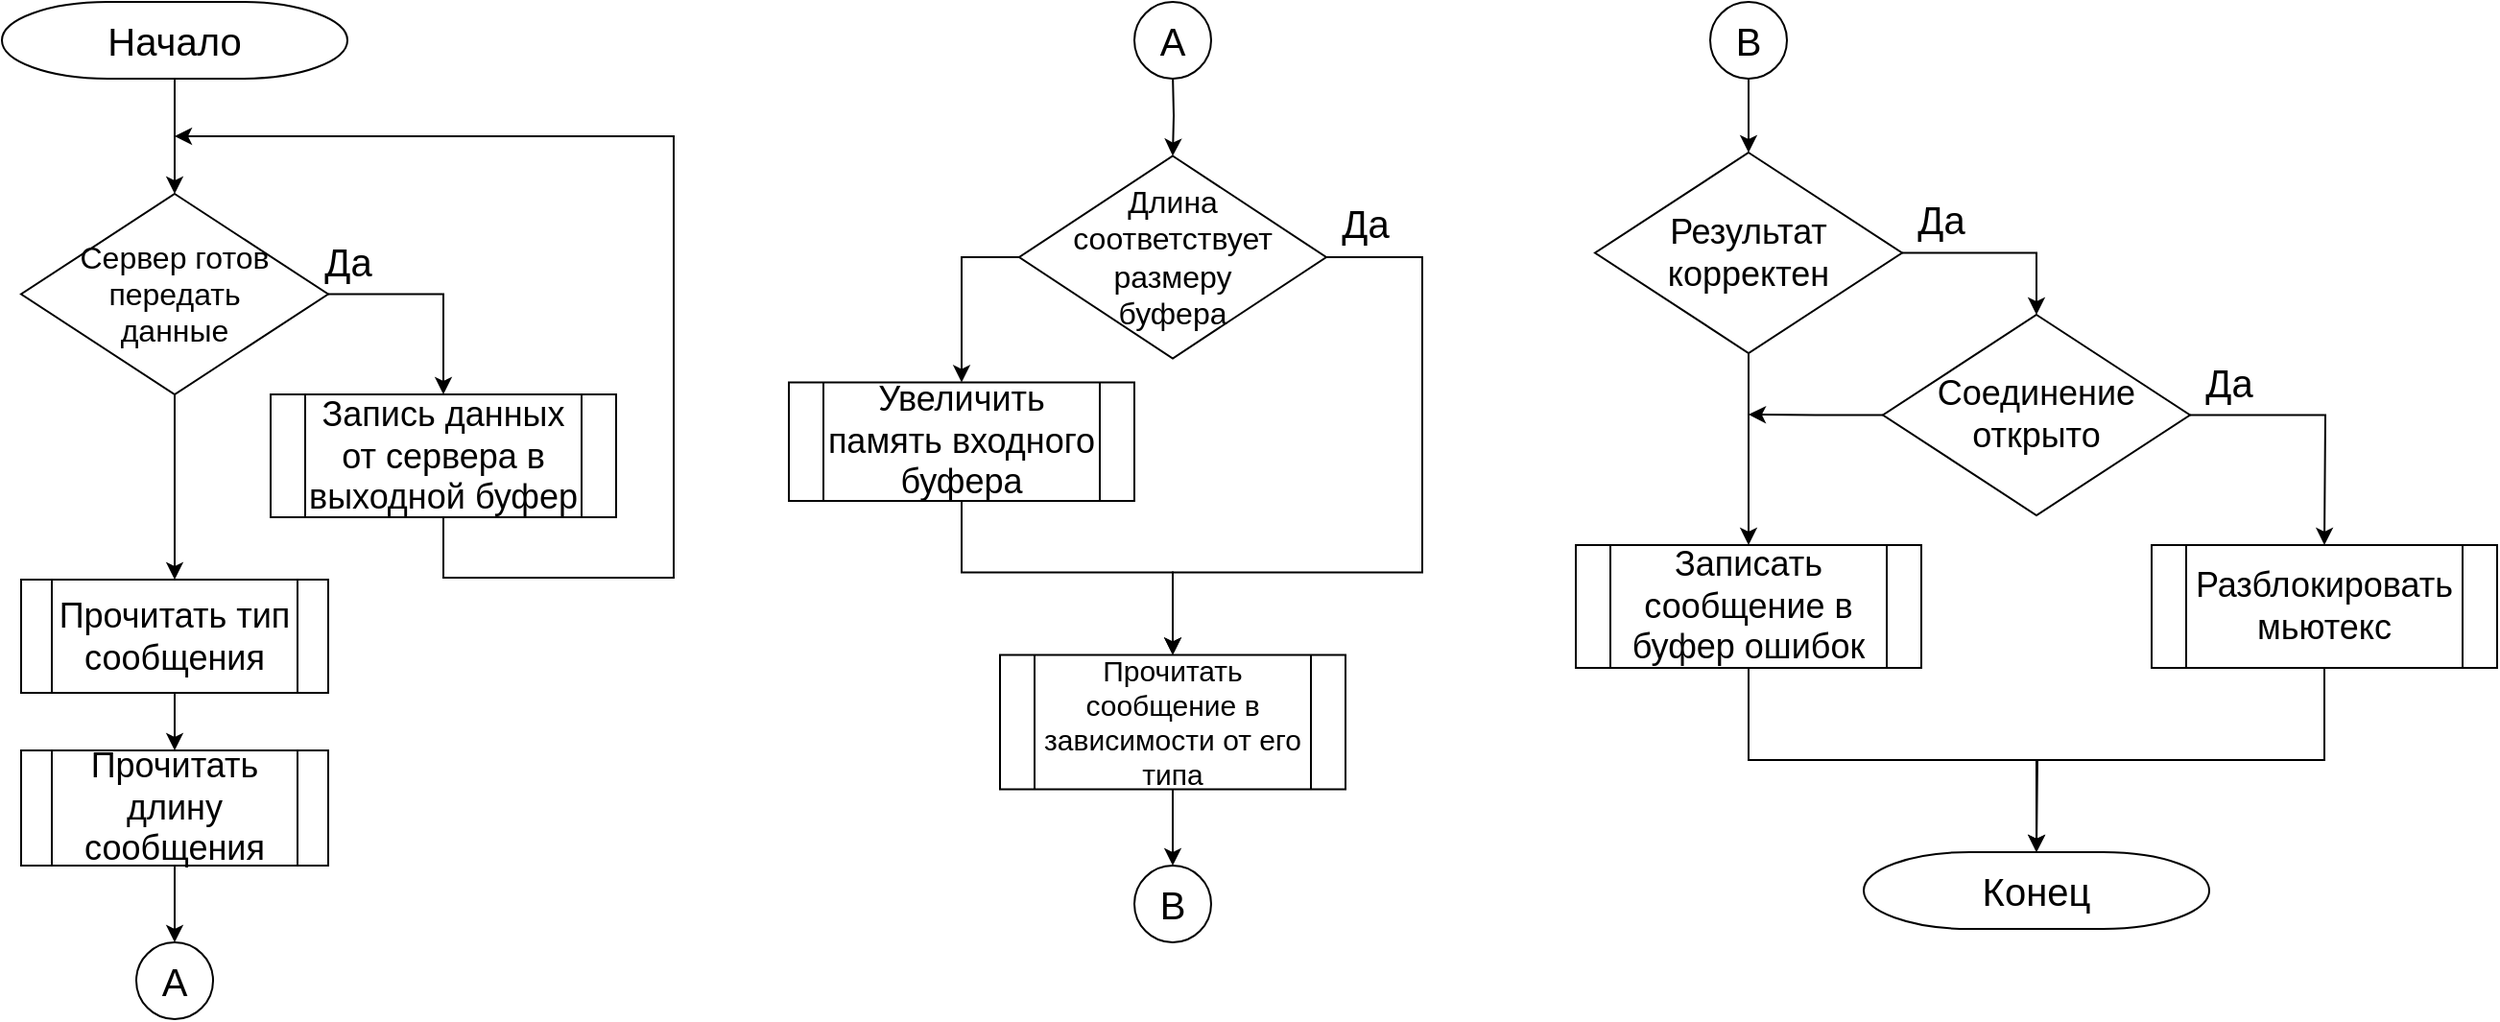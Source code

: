 <mxfile version="13.9.9" type="device"><diagram id="YdJDvu8Zl_mrLL-tRZMI" name="Страница 1"><mxGraphModel dx="1463" dy="834" grid="1" gridSize="10" guides="1" tooltips="1" connect="1" arrows="1" fold="1" page="1" pageScale="1" pageWidth="827" pageHeight="1169" math="0" shadow="0"><root><mxCell id="0"/><mxCell id="1" parent="0"/><mxCell id="nKrh8u9pOe03ysBT84of-5" style="edgeStyle=orthogonalEdgeStyle;rounded=0;orthogonalLoop=1;jettySize=auto;html=1;exitX=0.5;exitY=1;exitDx=0;exitDy=0;exitPerimeter=0;entryX=0.5;entryY=0;entryDx=0;entryDy=0;entryPerimeter=0;" parent="1" source="nKrh8u9pOe03ysBT84of-1" target="nKrh8u9pOe03ysBT84of-2" edge="1"><mxGeometry relative="1" as="geometry"/></mxCell><mxCell id="nKrh8u9pOe03ysBT84of-1" value="&lt;font style=&quot;font-size: 20px&quot;&gt;Начало&lt;/font&gt;" style="strokeWidth=1;html=1;shape=mxgraph.flowchart.terminator;whiteSpace=wrap;" parent="1" vertex="1"><mxGeometry x="80" y="40" width="180" height="40" as="geometry"/></mxCell><mxCell id="Zv5r4OGOe5c8gHVO4f_b-1" style="edgeStyle=orthogonalEdgeStyle;rounded=0;orthogonalLoop=1;jettySize=auto;html=1;exitX=1;exitY=0.5;exitDx=0;exitDy=0;exitPerimeter=0;entryX=0.5;entryY=0;entryDx=0;entryDy=0;" parent="1" source="nKrh8u9pOe03ysBT84of-2" target="Zv5r4OGOe5c8gHVO4f_b-3" edge="1"><mxGeometry relative="1" as="geometry"><mxPoint x="310" y="250" as="targetPoint"/></mxGeometry></mxCell><mxCell id="Zv5r4OGOe5c8gHVO4f_b-25" style="edgeStyle=orthogonalEdgeStyle;rounded=0;orthogonalLoop=1;jettySize=auto;html=1;exitX=0.5;exitY=1;exitDx=0;exitDy=0;exitPerimeter=0;entryX=0.5;entryY=0;entryDx=0;entryDy=0;" parent="1" source="nKrh8u9pOe03ysBT84of-2" target="sq4a9OgO_CejegQQmKbH-1" edge="1"><mxGeometry relative="1" as="geometry"><mxPoint x="170.0" y="354" as="targetPoint"/></mxGeometry></mxCell><mxCell id="nKrh8u9pOe03ysBT84of-2" value="&lt;font style=&quot;font-size: 16px&quot;&gt;Сервер готов передать &lt;br&gt;данные&lt;/font&gt;" style="strokeWidth=1;html=1;shape=mxgraph.flowchart.decision;whiteSpace=wrap;" parent="1" vertex="1"><mxGeometry x="90" y="140" width="160" height="104.5" as="geometry"/></mxCell><mxCell id="Zv5r4OGOe5c8gHVO4f_b-2" value="&lt;font style=&quot;font-size: 20px&quot;&gt;Да&lt;/font&gt;" style="text;html=1;align=center;verticalAlign=middle;resizable=0;points=[];autosize=1;" parent="1" vertex="1"><mxGeometry x="240" y="164.5" width="40" height="20" as="geometry"/></mxCell><mxCell id="Zv5r4OGOe5c8gHVO4f_b-4" style="edgeStyle=orthogonalEdgeStyle;rounded=0;orthogonalLoop=1;jettySize=auto;html=1;exitX=0.5;exitY=1;exitDx=0;exitDy=0;" parent="1" source="Zv5r4OGOe5c8gHVO4f_b-3" edge="1"><mxGeometry relative="1" as="geometry"><Array as="points"><mxPoint x="310" y="340"/><mxPoint x="430" y="340"/><mxPoint x="430" y="110"/></Array><mxPoint x="170" y="110" as="targetPoint"/></mxGeometry></mxCell><mxCell id="Zv5r4OGOe5c8gHVO4f_b-3" value="&lt;font style=&quot;font-size: 18px&quot;&gt;Запись данных от сервера в выходной буфер&lt;/font&gt;" style="shape=process;whiteSpace=wrap;html=1;backgroundOutline=1;" parent="1" vertex="1"><mxGeometry x="220" y="244.5" width="180" height="64" as="geometry"/></mxCell><mxCell id="Zv5r4OGOe5c8gHVO4f_b-15" style="edgeStyle=orthogonalEdgeStyle;rounded=0;orthogonalLoop=1;jettySize=auto;html=1;exitX=1;exitY=0.5;exitDx=0;exitDy=0;exitPerimeter=0;entryX=0.5;entryY=0;entryDx=0;entryDy=0;entryPerimeter=0;" parent="1" source="Zv5r4OGOe5c8gHVO4f_b-11" target="Zv5r4OGOe5c8gHVO4f_b-12" edge="1"><mxGeometry relative="1" as="geometry"/></mxCell><mxCell id="_-ohECwQoCm5-T3vL8Yx-2" style="edgeStyle=orthogonalEdgeStyle;rounded=0;orthogonalLoop=1;jettySize=auto;html=1;exitX=0.5;exitY=1;exitDx=0;exitDy=0;exitPerimeter=0;entryX=0.5;entryY=0;entryDx=0;entryDy=0;" parent="1" source="Zv5r4OGOe5c8gHVO4f_b-11" target="_-ohECwQoCm5-T3vL8Yx-1" edge="1"><mxGeometry relative="1" as="geometry"/></mxCell><mxCell id="Zv5r4OGOe5c8gHVO4f_b-11" value="&lt;span style=&quot;font-size: 18px&quot;&gt;Результат корректен&lt;/span&gt;" style="strokeWidth=1;html=1;shape=mxgraph.flowchart.decision;whiteSpace=wrap;" parent="1" vertex="1"><mxGeometry x="910" y="118.5" width="160" height="104.5" as="geometry"/></mxCell><mxCell id="Zv5r4OGOe5c8gHVO4f_b-17" style="edgeStyle=orthogonalEdgeStyle;rounded=0;orthogonalLoop=1;jettySize=auto;html=1;exitX=1;exitY=0.5;exitDx=0;exitDy=0;exitPerimeter=0;entryX=0.5;entryY=0;entryDx=0;entryDy=0;" parent="1" source="Zv5r4OGOe5c8gHVO4f_b-12" edge="1"><mxGeometry relative="1" as="geometry"><mxPoint x="1290" y="323" as="targetPoint"/></mxGeometry></mxCell><mxCell id="_-ohECwQoCm5-T3vL8Yx-4" style="edgeStyle=orthogonalEdgeStyle;rounded=0;orthogonalLoop=1;jettySize=auto;html=1;exitX=0;exitY=0.5;exitDx=0;exitDy=0;exitPerimeter=0;" parent="1" source="Zv5r4OGOe5c8gHVO4f_b-12" edge="1"><mxGeometry relative="1" as="geometry"><mxPoint x="990" y="255" as="targetPoint"/><Array as="points"><mxPoint x="1025" y="255"/></Array></mxGeometry></mxCell><mxCell id="Zv5r4OGOe5c8gHVO4f_b-12" value="&lt;span style=&quot;font-size: 18px&quot;&gt;Соединение открыто&lt;/span&gt;" style="strokeWidth=1;html=1;shape=mxgraph.flowchart.decision;whiteSpace=wrap;" parent="1" vertex="1"><mxGeometry x="1060" y="203" width="160" height="104.5" as="geometry"/></mxCell><mxCell id="Zv5r4OGOe5c8gHVO4f_b-20" style="edgeStyle=orthogonalEdgeStyle;rounded=0;orthogonalLoop=1;jettySize=auto;html=1;exitX=0.5;exitY=1;exitDx=0;exitDy=0;entryX=0.5;entryY=0;entryDx=0;entryDy=0;entryPerimeter=0;" parent="1" edge="1"><mxGeometry relative="1" as="geometry"><Array as="points"><mxPoint x="1290" y="435"/><mxPoint x="1140" y="435"/></Array><mxPoint x="1290" y="377.25" as="sourcePoint"/><mxPoint x="1140" y="483" as="targetPoint"/></mxGeometry></mxCell><mxCell id="Zv5r4OGOe5c8gHVO4f_b-16" value="&lt;font style=&quot;font-size: 20px&quot;&gt;Да&lt;/font&gt;" style="text;html=1;align=center;verticalAlign=middle;resizable=0;points=[];autosize=1;" parent="1" vertex="1"><mxGeometry x="1070" y="143" width="40" height="20" as="geometry"/></mxCell><mxCell id="Zv5r4OGOe5c8gHVO4f_b-18" value="&lt;font style=&quot;font-size: 20px&quot;&gt;Да&lt;/font&gt;" style="text;html=1;align=center;verticalAlign=middle;resizable=0;points=[];autosize=1;" parent="1" vertex="1"><mxGeometry x="1220" y="227.5" width="40" height="20" as="geometry"/></mxCell><mxCell id="_-ohECwQoCm5-T3vL8Yx-5" style="edgeStyle=orthogonalEdgeStyle;rounded=0;orthogonalLoop=1;jettySize=auto;html=1;exitX=0.5;exitY=1;exitDx=0;exitDy=0;" parent="1" source="_-ohECwQoCm5-T3vL8Yx-1" edge="1"><mxGeometry relative="1" as="geometry"><mxPoint x="1140" y="483" as="targetPoint"/></mxGeometry></mxCell><mxCell id="_-ohECwQoCm5-T3vL8Yx-1" value="&lt;font style=&quot;font-size: 18px&quot;&gt;Записать сообщение в буфер ошибок&lt;/font&gt;" style="shape=process;whiteSpace=wrap;html=1;backgroundOutline=1;" parent="1" vertex="1"><mxGeometry x="900" y="323" width="180" height="64" as="geometry"/></mxCell><mxCell id="teKUB7WxDEganJ3vHOFz-12" style="edgeStyle=orthogonalEdgeStyle;rounded=0;orthogonalLoop=1;jettySize=auto;html=1;exitX=0.5;exitY=1;exitDx=0;exitDy=0;entryX=0.5;entryY=0;entryDx=0;entryDy=0;" parent="1" target="teKUB7WxDEganJ3vHOFz-13" edge="1"><mxGeometry relative="1" as="geometry"><mxPoint x="690" y="77.25" as="sourcePoint"/><mxPoint x="690" y="117.25" as="targetPoint"/></mxGeometry></mxCell><mxCell id="teKUB7WxDEganJ3vHOFz-27" style="edgeStyle=orthogonalEdgeStyle;rounded=0;orthogonalLoop=1;jettySize=auto;html=1;exitX=0.5;exitY=1;exitDx=0;exitDy=0;entryX=0.5;entryY=0;entryDx=0;entryDy=0;entryPerimeter=0;" parent="1" source="teKUB7WxDEganJ3vHOFz-6" edge="1"><mxGeometry relative="1" as="geometry"><mxPoint x="690" y="490" as="targetPoint"/></mxGeometry></mxCell><mxCell id="teKUB7WxDEganJ3vHOFz-6" value="&lt;font style=&quot;font-size: 15px&quot;&gt;Прочитать сообщение в зависимости от его типа&lt;/font&gt;" style="shape=process;whiteSpace=wrap;html=1;backgroundOutline=1;" parent="1" vertex="1"><mxGeometry x="600" y="380.25" width="180" height="70" as="geometry"/></mxCell><mxCell id="teKUB7WxDEganJ3vHOFz-15" style="edgeStyle=orthogonalEdgeStyle;rounded=0;orthogonalLoop=1;jettySize=auto;html=1;exitX=0;exitY=0.5;exitDx=0;exitDy=0;entryX=0.5;entryY=0;entryDx=0;entryDy=0;" parent="1" source="teKUB7WxDEganJ3vHOFz-13" target="teKUB7WxDEganJ3vHOFz-14" edge="1"><mxGeometry relative="1" as="geometry"/></mxCell><mxCell id="sq4a9OgO_CejegQQmKbH-5" style="edgeStyle=orthogonalEdgeStyle;rounded=0;orthogonalLoop=1;jettySize=auto;html=1;exitX=1;exitY=0.5;exitDx=0;exitDy=0;entryX=0.5;entryY=0;entryDx=0;entryDy=0;" edge="1" parent="1" source="teKUB7WxDEganJ3vHOFz-13" target="teKUB7WxDEganJ3vHOFz-6"><mxGeometry relative="1" as="geometry"><Array as="points"><mxPoint x="820" y="173.25"/><mxPoint x="820" y="337.25"/><mxPoint x="690" y="337.25"/></Array></mxGeometry></mxCell><mxCell id="teKUB7WxDEganJ3vHOFz-13" value="&lt;font style=&quot;font-size: 16px&quot;&gt;Длина &lt;br&gt;соответствует &lt;br&gt;размеру&lt;br&gt;буфера&lt;br&gt;&lt;/font&gt;" style="rhombus;whiteSpace=wrap;html=1;" parent="1" vertex="1"><mxGeometry x="610" y="120.25" width="160" height="105.5" as="geometry"/></mxCell><mxCell id="sq4a9OgO_CejegQQmKbH-6" style="edgeStyle=orthogonalEdgeStyle;rounded=0;orthogonalLoop=1;jettySize=auto;html=1;exitX=0.5;exitY=1;exitDx=0;exitDy=0;entryX=0.5;entryY=0;entryDx=0;entryDy=0;" edge="1" parent="1" source="teKUB7WxDEganJ3vHOFz-14" target="teKUB7WxDEganJ3vHOFz-6"><mxGeometry relative="1" as="geometry"><Array as="points"><mxPoint x="580" y="337.25"/><mxPoint x="690" y="337.25"/></Array></mxGeometry></mxCell><mxCell id="teKUB7WxDEganJ3vHOFz-14" value="&lt;font style=&quot;font-size: 18px&quot;&gt;Увеличить память входного буфера&lt;/font&gt;" style="shape=process;whiteSpace=wrap;html=1;backgroundOutline=1;" parent="1" vertex="1"><mxGeometry x="490" y="238.25" width="180" height="61.75" as="geometry"/></mxCell><mxCell id="teKUB7WxDEganJ3vHOFz-22" value="&lt;font style=&quot;font-size: 20px&quot;&gt;Да&lt;/font&gt;" style="text;html=1;align=center;verticalAlign=middle;resizable=0;points=[];autosize=1;" parent="1" vertex="1"><mxGeometry x="770" y="144.75" width="40" height="20" as="geometry"/></mxCell><mxCell id="teKUB7WxDEganJ3vHOFz-24" value="&lt;font style=&quot;font-size: 20px&quot;&gt;Конец&lt;/font&gt;" style="strokeWidth=1;html=1;shape=mxgraph.flowchart.terminator;whiteSpace=wrap;" parent="1" vertex="1"><mxGeometry x="1050" y="483" width="180" height="40" as="geometry"/></mxCell><mxCell id="PiNOVKK-HkwdoWmd5A8L-1" value="&lt;font style=&quot;font-size: 20px&quot;&gt;A&lt;/font&gt;" style="ellipse;whiteSpace=wrap;html=1;aspect=fixed;" parent="1" vertex="1"><mxGeometry x="670" y="40" width="40" height="40" as="geometry"/></mxCell><mxCell id="PiNOVKK-HkwdoWmd5A8L-2" value="&lt;span style=&quot;font-size: 20px&quot;&gt;В&lt;/span&gt;" style="ellipse;whiteSpace=wrap;html=1;aspect=fixed;" parent="1" vertex="1"><mxGeometry x="670" y="490" width="40" height="40" as="geometry"/></mxCell><mxCell id="PiNOVKK-HkwdoWmd5A8L-4" style="edgeStyle=orthogonalEdgeStyle;rounded=0;orthogonalLoop=1;jettySize=auto;html=1;exitX=0.5;exitY=1;exitDx=0;exitDy=0;entryX=0.5;entryY=0;entryDx=0;entryDy=0;entryPerimeter=0;" parent="1" source="PiNOVKK-HkwdoWmd5A8L-3" target="Zv5r4OGOe5c8gHVO4f_b-11" edge="1"><mxGeometry relative="1" as="geometry"/></mxCell><mxCell id="PiNOVKK-HkwdoWmd5A8L-3" value="&lt;span style=&quot;font-size: 20px&quot;&gt;В&lt;/span&gt;" style="ellipse;whiteSpace=wrap;html=1;aspect=fixed;" parent="1" vertex="1"><mxGeometry x="970" y="40" width="40" height="40" as="geometry"/></mxCell><mxCell id="PiNOVKK-HkwdoWmd5A8L-6" value="&lt;font style=&quot;font-size: 18px&quot;&gt;Разблокировать мьютекс&lt;/font&gt;" style="shape=process;whiteSpace=wrap;html=1;backgroundOutline=1;" parent="1" vertex="1"><mxGeometry x="1200" y="323" width="180" height="64" as="geometry"/></mxCell><mxCell id="sq4a9OgO_CejegQQmKbH-8" style="edgeStyle=orthogonalEdgeStyle;rounded=0;orthogonalLoop=1;jettySize=auto;html=1;exitX=0.5;exitY=1;exitDx=0;exitDy=0;entryX=0.5;entryY=0;entryDx=0;entryDy=0;" edge="1" parent="1" source="sq4a9OgO_CejegQQmKbH-1" target="sq4a9OgO_CejegQQmKbH-7"><mxGeometry relative="1" as="geometry"/></mxCell><mxCell id="sq4a9OgO_CejegQQmKbH-1" value="&lt;span style=&quot;font-size: 18px&quot;&gt;Прочитать тип сообщения&lt;/span&gt;" style="shape=process;whiteSpace=wrap;html=1;backgroundOutline=1;" vertex="1" parent="1"><mxGeometry x="90" y="341" width="160" height="59" as="geometry"/></mxCell><mxCell id="sq4a9OgO_CejegQQmKbH-2" value="&lt;font style=&quot;font-size: 20px&quot;&gt;A&lt;/font&gt;" style="ellipse;whiteSpace=wrap;html=1;aspect=fixed;" vertex="1" parent="1"><mxGeometry x="150" y="530" width="40" height="40" as="geometry"/></mxCell><mxCell id="sq4a9OgO_CejegQQmKbH-9" style="edgeStyle=orthogonalEdgeStyle;rounded=0;orthogonalLoop=1;jettySize=auto;html=1;exitX=0.5;exitY=1;exitDx=0;exitDy=0;entryX=0.5;entryY=0;entryDx=0;entryDy=0;" edge="1" parent="1" source="sq4a9OgO_CejegQQmKbH-7" target="sq4a9OgO_CejegQQmKbH-2"><mxGeometry relative="1" as="geometry"/></mxCell><mxCell id="sq4a9OgO_CejegQQmKbH-7" value="&lt;font style=&quot;font-size: 18px&quot;&gt;Прочитать длину сообщения&lt;/font&gt;" style="shape=process;whiteSpace=wrap;html=1;backgroundOutline=1;" vertex="1" parent="1"><mxGeometry x="90" y="430" width="160" height="60" as="geometry"/></mxCell></root></mxGraphModel></diagram></mxfile>
